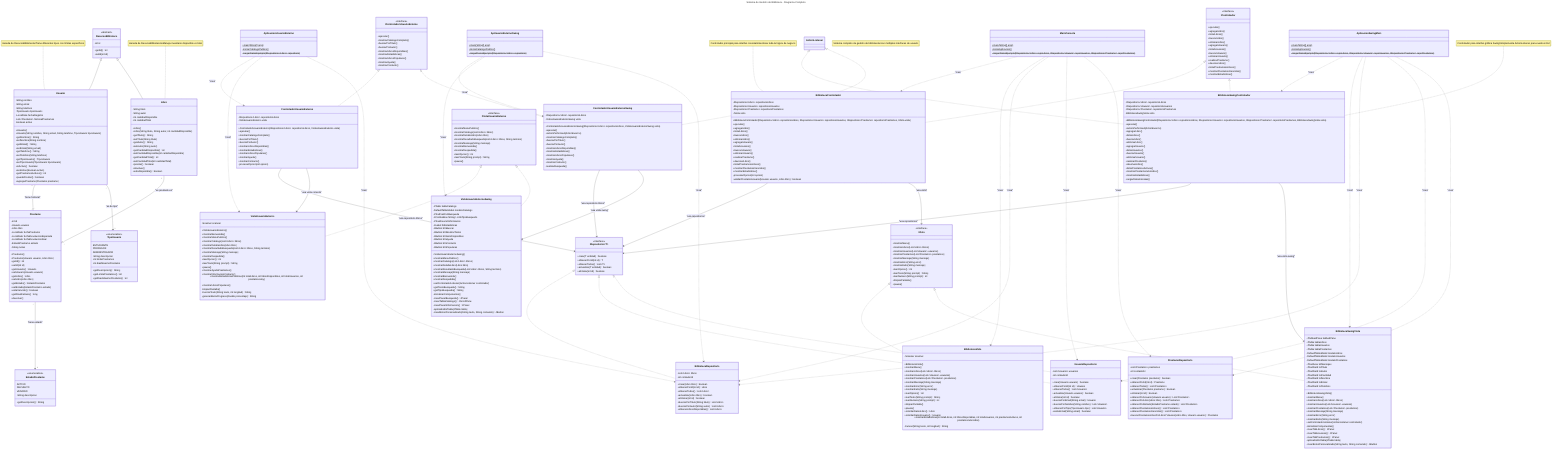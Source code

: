 ---
title: Sistema de Gestión de Biblioteca - Diagrama Completo
---
classDiagram
    %% ========================= MODELO =========================
    class RecursoBiblioteca {
        <<abstract>>
        -int id
        +getId() int
        +setId(int id)
    }
    
    class Usuario {
        -String nombre
        -String email
        -String telefono
        -TipoUsuario tipoUsuario
        -LocalDate fechaRegistro
        -List~Prestamo~ historialPrestamos
        -boolean activo
        +Usuario()
        +Usuario(String nombre, String email, String telefono, TipoUsuario tipoUsuario)
        +getNombre() String
        +setNombre(String nombre)
        +getEmail() String
        +setEmail(String email)
        +getTelefono() String
        +setTelefono(String telefono)
        +getTipoUsuario() TipoUsuario
        +setTipoUsuario(TipoUsuario tipoUsuario)
        +isActivo() boolean
        +setActivo(boolean activo)
        +getPrestamosActivos() int
        +puedePrestar() boolean
        +agregarPrestamo(Prestamo prestamo)
    }
    
    class Libro {
        -String titulo
        -String autor
        -int cantidadDisponible
        -int cantidadTotal
        +Libro()
        +Libro(String titulo, String autor, int cantidadDisponible)
        +getTitulo() String
        +setTitulo(String titulo)
        +getAutor() String
        +setAutor(String autor)
        +getCantidadDisponible() int
        +setCantidadDisponible(int cantidadDisponible)
        +getCantidadTotal() int
        +setCantidadTotal(int cantidadTotal)
        +prestar() boolean
        +devolver()
        +estaDisponible() boolean
    }
    
    class Prestamo {
        -int id
        -Usuario usuario
        -Libro libro
        -LocalDate fechaPrestamo
        -LocalDate fechaDevolucionEsperada
        -LocalDate fechaDevolucionReal
        -EstadoPrestamo estado
        -String notas
        +Prestamo()
        +Prestamo(Usuario usuario, Libro libro)
        +getId() int
        +setId(int id)
        +getUsuario() Usuario
        +setUsuario(Usuario usuario)
        +getLibro() Libro
        +setLibro(Libro libro)
        +getEstado() EstadoPrestamo
        +setEstado(EstadoPrestamo estado)
        +estaVencido() boolean
        +getDiasRetraso() long
        +devolver()
    }
    
    class TipoUsuario {
        <<enumeration>>
        ESTUDIANTE
        PROFESOR
        ADMINISTRADOR
        -String descripcion
        -int limitePrestamos
        -int diasMaximoPrestamo
        +getDescripcion() String
        +getLimitePrestamos() int
        +getDiasMaximoPrestamo() int
    }
    
    class EstadoPrestamo {
        <<enumeration>>
        ACTIVO
        DEVUELTO
        VENCIDO
        -String descripcion
        +getDescripcion() String
    }
    
    %% ========================= REPOSITORIOS =========================
    class IRepositorio~T~ {
        <<interface>>
        +crear(T entidad) boolean
        +obtenerPorId(int id) T
        +obtenerTodos() List~T~
        +actualizar(T entidad) boolean
        +eliminar(int id) boolean
    }
    
    class BibliotecaRepositorio {
        -List~Libro~ libros
        -int contadorId
        +crear(Libro libro) boolean
        +obtenerPorId(int id) Libro
        +obtenerTodos() List~Libro~
        +actualizar(Libro libro) boolean
        +eliminar(int id) boolean
        +buscarPorTitulo(String titulo) List~Libro~
        +buscarPorAutor(String autor) List~Libro~
        +obtenerLibrosDisponibles() List~Libro~
    }
    
    class UsuarioRepositorio {
        -List~Usuario~ usuarios
        -int contadorId
        +crear(Usuario usuario) boolean
        +obtenerPorId(int id) Usuario
        +obtenerTodos() List~Usuario~
        +actualizar(Usuario usuario) boolean
        +eliminar(int id) boolean
        +buscarPorEmail(String email) Usuario
        +buscarPorNombre(String nombre) List~Usuario~
        +obtenerPorTipo(TipoUsuario tipo) List~Usuario~
        -existeEmail(String email) boolean
    }
    
    class PrestamoRepositorio {
        -List~Prestamo~ prestamos
        -int contadorId
        +crear(Prestamo prestamo) boolean
        +obtenerPorId(int id) Prestamo
        +obtenerTodos() List~Prestamo~
        +actualizar(Prestamo prestamo) boolean
        +eliminar(int id) boolean
        +obtenerPorUsuario(Usuario usuario) List~Prestamo~
        +obtenerPorLibro(Libro libro) List~Prestamo~
        +obtenerPorEstado(EstadoPrestamo estado) List~Prestamo~
        +obtenerPrestamosActivos() List~Prestamo~
        +obtenerPrestamosVencidos() List~Prestamo~
        +buscarPrestamoActivoPorLibroYUsuario(Libro libro, Usuario usuario) Prestamo
    }
    
    %% ========================= CONTROLADORES =========================
    class IControlador {
        <<interface>>
        +ejecutar()
        +agregarLibro()
        +listarLibros()
        +buscarLibro()
        +eliminarLibro()
        +agregarUsuario()
        +listarUsuarios()
        +buscarUsuario()
        +eliminarUsuario()
        +realizarPrestamo()
        +devolverLibro()
        +listarPrestamosActivos()
        +mostrarPrestamosVencidos()
        +mostrarEstadisticas()
    }
    
    class IControladorUsuarioExterno {
        <<interface>>
        +ejecutar()
        +mostrarCatalogoCompleto()
        +buscarPorTitulo()
        +buscarPorAutor()
        +mostrarLibrosDisponibles()
        +mostrarEstadisticas()
        +mostrarLibrosPopulares()
        +mostrarAyuda()
        +mostrarContacto()
    }
    
    class BibliotecaControlador {
        -IRepositorio~Libro~ repositorioLibros
        -IRepositorio~Usuario~ repositorioUsuarios
        -IRepositorio~Prestamo~ repositorioPrestamos
        -IVista vista
        +BibliotecaControlador(IRepositorio~Libro~ repositorioLibros, IRepositorio~Usuario~ repositorioUsuarios, IRepositorio~Prestamo~ repositorioPrestamos, IVista vista)
        +ejecutar()
        +agregarLibro()
        +listarLibros()
        +buscarLibro()
        +eliminarLibro()
        +agregarUsuario()
        +listarUsuarios()
        +buscarUsuario()
        +eliminarUsuario()
        +realizarPrestamo()
        +devolverLibro()
        +listarPrestamosActivos()
        +mostrarPrestamosVencidos()
        +mostrarEstadisticas()
        -procesarOpcion(int opcion)
        -validarPrestamoUsuario(Usuario usuario, Libro libro) boolean
    }
    
    class BibliotecaSwingControlador {
        -IRepositorio~Libro~ repositorioLibros
        -IRepositorio~Usuario~ repositorioUsuarios
        -IRepositorio~Prestamo~ repositorioPrestamos
        -BibliotecaSwingVista vista
        +BibliotecaSwingControlador(IRepositorio~Libro~ repositorioLibros, IRepositorio~Usuario~ repositorioUsuarios, IRepositorio~Prestamo~ repositorioPrestamos, BibliotecaSwingVista vista)
        +ejecutar()
        +actionPerformed(ActionEvent e)
        +agregarLibro()
        +listarLibros()
        +buscarLibro()
        +eliminarLibro()
        +agregarUsuario()
        +listarUsuarios()
        +buscarUsuario()
        +eliminarUsuario()
        +realizarPrestamo()
        +devolverLibro()
        +listarPrestamosActivos()
        +mostrarPrestamosVencidos()
        +mostrarEstadisticas()
        -cargarDatosIniciales()
    }
    
    class ControladorUsuarioExterno {
        -IRepositorio~Libro~ repositorioLibros
        -VistaUsuarioExterno vista
        +ControladorUsuarioExterno(IRepositorio~Libro~ repositorioLibros, VistaUsuarioExterno vista)
        +ejecutar()
        +mostrarCatalogoCompleto()
        +buscarPorTitulo()
        +buscarPorAutor()
        +mostrarLibrosDisponibles()
        +mostrarEstadisticas()
        +mostrarLibrosPopulares()
        +mostrarAyuda()
        +mostrarContacto()
        -procesarOpcion(int opcion)
    }
    
    class ControladorUsuarioExternoSwing {
        -IRepositorio~Libro~ repositorioLibros
        -VistaUsuarioExternoSwing vista
        +ControladorUsuarioExternoSwing(IRepositorio~Libro~ repositorioLibros, VistaUsuarioExternoSwing vista)
        +ejecutar()
        +actionPerformed(ActionEvent e)
        +mostrarCatalogoCompleto()
        +buscarPorTitulo()
        +buscarPorAutor()
        +mostrarLibrosDisponibles()
        +mostrarEstadisticas()
        +mostrarLibrosPopulares()
        +mostrarAyuda()
        +mostrarContacto()
        -realizarBusqueda()
    }
    
    %% ========================= VISTAS =========================
    class IVista {
        <<interface>>
        +mostrarMenu()
        +mostrarLibros(List~Libro~ libros)
        +mostrarUsuarios(List~Usuario~ usuarios)
        +mostrarPrestamos(List~Prestamo~ prestamos)
        +mostrarMensaje(String mensaje)
        +mostrarError(String error)
        +mostrarExito(String mensaje)
        +leerOpcion() int
        +leerTexto(String prompt) String
        +leerNumero(String prompt) int
        +limpiarPantalla()
        +pausa()
    }
    
    class IVistaUsuarioExterno {
        <<interface>>
        +mostrarMenuPublico()
        +mostrarCatalogo(List~Libro~ libros)
        +mostrarDetalleLibro(Libro libro)
        +mostrarResultadoBusqueda(List~Libro~ libros, String termino)
        +mostrarMensaje(String mensaje)
        +mostrarBienvenida()
        +mostrarDespedida()
        +leerOpcion() int
        +leerTexto(String prompt) String
        +pausa()
    }
    
    class BibliotecaVista {
        -Scanner scanner
        +BibliotecaVista()
        +mostrarMenu()
        +mostrarLibros(List~Libro~ libros)
        +mostrarUsuarios(List~Usuario~ usuarios)
        +mostrarPrestamos(List~Prestamo~ prestamos)
        +mostrarMensaje(String mensaje)
        +mostrarError(String error)
        +mostrarExito(String mensaje)
        +leerOpcion() int
        +leerTexto(String prompt) String
        +leerNumero(String prompt) int
        +limpiarPantalla()
        +pausa()
        +solicitarDatosLibro() Libro
        +solicitarDatosUsuario() Usuario
        +mostrarEstadisticas(int totalLibros, int librosDisponibles, int totalUsuarios, int prestamosActivos, int prestamosVencidos)
        -truncar(String texto, int longitud) String
    }
    
    class BibliotecaSwingVista {
        -JTabbedPane tabbedPane
        -JTable tablaLibros
        -JTable tablaUsuarios
        -JTable tablaPrestamos
        -DefaultTableModel modeloLibros
        -DefaultTableModel modeloUsuarios
        -DefaultTableModel modeloPrestamos
        -JTextArea txtMensajes
        -JTextField txtTitulo
        -JTextField txtAutor
        -JTextField txtCantidad
        -JTextField txtNombre
        -JTextField txtEmail
        -JTextField txtTelefono
        +BibliotecaSwingVista()
        +mostrarMenu()
        +mostrarLibros(List~Libro~ libros)
        +mostrarUsuarios(List~Usuario~ usuarios)
        +mostrarPrestamos(List~Prestamo~ prestamos)
        +mostrarMensaje(String mensaje)
        +mostrarError(String error)
        +mostrarExito(String mensaje)
        +setControladorListener(ActionListener controlador)
        -inicializarComponentes()
        -crearTabLibros() JPanel
        -crearTabUsuarios() JPanel
        -crearTabPrestamos() JPanel
        -aplicarEstiloTabla(JTable tabla)
        -crearBotonPersonalizado(String texto, String comando) JButton
    }
    
    class VistaUsuarioExterno {
        -Scanner scanner
        +VistaUsuarioExterno()
        +mostrarBienvenida()
        +mostrarMenuPublico()
        +mostrarCatalogo(List~Libro~ libros)
        +mostrarDetalleLibro(Libro libro)
        +mostrarResultadoBusqueda(List~Libro~ libros, String termino)
        +mostrarMensaje(String mensaje)
        +mostrarDespedida()
        +leerOpcion() int
        +leerTexto(String prompt) String
        +pausa()
        +mostrarAyudaPrestamos()
        +mostrarInformacionContacto()
        +mostrarEstadisticasPublicas(int totalLibros, int librosDisponibles, int totalUsuarios, int prestamosHoy)
        +mostrarLibrosPopulares()
        -limpiarPantalla()
        -truncarTexto(String texto, int longitud) String
        -generarBarraProgreso(double porcentaje) String
    }
    
    class VistaUsuarioExternoSwing {
        -JTable tablaCatalogo
        -DefaultTableModel modeloCatalogo
        -JTextField txtBusqueda
        -JComboBox~String~ cmbTipoBusqueda
        -JTextArea txtInformacion
        -JLabel lblEstadisticas
        -JButton btnBuscar
        -JButton btnMostrarTodos
        -JButton btnSoloDisponibles
        -JButton btnAyuda
        -JButton btnContacto
        -JButton btnPopulares
        +VistaUsuarioExternoSwing()
        +mostrarMenuPublico()
        +mostrarCatalogo(List~Libro~ libros)
        +mostrarDetalleLibro(Libro libro)
        +mostrarResultadoBusqueda(List~Libro~ libros, String termino)
        +mostrarMensaje(String mensaje)
        +mostrarBienvenida()
        +mostrarDespedida()
        +setControladorListener(ActionListener controlador)
        +getTextoBusqueda() String
        +getTipoBusqueda() String
        -inicializarComponentes()
        -crearPanelBusqueda() JPanel
        -crearTablaCatalogo() JScrollPane
        -crearPanelInformacion() JPanel
        -aplicarEstiloTabla(JTable tabla)
        -crearBotonPersonalizado(String texto, String comando) JButton
    }
    
    %% ========================= APLICACIONES MAIN =========================
    class MainConsola {
        +main(String[] args)$
        -iniciarAplicacion()$
        -cargarDatosEjemplo(IRepositorio~Libro~ repoLibros, IRepositorio~Usuario~ repoUsuarios, IRepositorio~Prestamo~ repoPrestamos)$
    }
    
    class AplicacionSwingMain {
        +main(String[] args)$
        -iniciarAplicacion()$
        -cargarDatosEjemplo(IRepositorio~Libro~ repoLibros, IRepositorio~Usuario~ repoUsuarios, IRepositorio~Prestamo~ repoPrestamos)$
    }
    
    class ApUsuarioExternoSwing {
        +main(String[] args)$
        -iniciarCatalogoPublico()$
        -cargarDatosEjemplo(IRepositorio~Libro~ repositorio)$
    }
    
    class AplicacionUsuarioExterno {
        +main(String[] args)$
        -iniciarCatalogoPublico()$
        -cargarDatosEjemplo(IRepositorio~Libro~ repositorio)$
    }
    
    %% ========================= RELACIONES DE HERENCIA =========================
    RecursoBiblioteca <|-- Usuario
    RecursoBiblioteca <|-- Libro
    IControlador <|.. BibliotecaControlador
    IControlador <|.. BibliotecaSwingControlador
    IControladorUsuarioExterno <|.. ControladorUsuarioExterno
    IControladorUsuarioExterno <|.. ControladorUsuarioExternoSwing
    IVista <|.. BibliotecaVista
    IVista <|.. BibliotecaSwingVista
    IVistaUsuarioExterno <|.. VistaUsuarioExterno
    IVistaUsuarioExterno <|.. VistaUsuarioExternoSwing
    IRepositorio <|.. BibliotecaRepositorio
    IRepositorio <|.. UsuarioRepositorio
    IRepositorio <|.. PrestamoRepositorio
    ActionListener <|.. BibliotecaSwingControlador
    ActionListener <|.. ControladorUsuarioExternoSwing
    
    %% ========================= RELACIONES DE COMPOSICIÓN Y AGREGACIÓN =========================
    Usuario "1" --o "*" Prestamo : "tiene historial"
    Libro "1" --o "*" Prestamo : "es prestado en"
    Usuario "*" --> "1" TipoUsuario : "es de tipo"
    Prestamo "*" --> "1" EstadoPrestamo : "tiene estado"
    
    %% ========================= RELACIONES DE USO - CONTROLADORES =========================
    BibliotecaControlador --> IRepositorio : "usa repositorios"
    BibliotecaControlador --> IVista : "usa vista"
    BibliotecaSwingControlador --> IRepositorio : "usa repositorios"
    BibliotecaSwingControlador --> BibliotecaSwingVista : "usa vista swing"
    ControladorUsuarioExterno --> IRepositorio : "usa repositorio libros"
    ControladorUsuarioExterno --> VistaUsuarioExterno : "usa vista consola"
    ControladorUsuarioExternoSwing --> IRepositorio : "usa repositorio libros"
    ControladorUsuarioExternoSwing --> VistaUsuarioExternoSwing : "usa vista swing"
    
    %% ========================= RELACIONES DE USO - APLICACIONES MAIN =========================
    MainConsola ..> BibliotecaControlador : "crea"
    MainConsola ..> BibliotecaVista : "crea"
    MainConsola ..> BibliotecaRepositorio : "crea"
    MainConsola ..> UsuarioRepositorio : "crea"
    MainConsola ..> PrestamoRepositorio : "crea"
    
    AplicacionSwingMain ..> BibliotecaSwingControlador : "crea"
    AplicacionSwingMain ..> BibliotecaSwingVista : "crea"
    AplicacionSwingMain ..> BibliotecaRepositorio : "crea"
    AplicacionSwingMain ..> UsuarioRepositorio : "crea"
    AplicacionSwingMain ..> PrestamoRepositorio : "crea"
    
    ApUsuarioExternoSwing ..> ControladorUsuarioExternoSwing : "crea"
    ApUsuarioExternoSwing ..> VistaUsuarioExternoSwing : "crea"
    ApUsuarioExternoSwing ..> BibliotecaRepositorio : "crea"
    
    AplicacionUsuarioExterno ..> ControladorUsuarioExterno : "crea"
    AplicacionUsuarioExterno ..> VistaUsuarioExterno : "crea"
    AplicacionUsuarioExterno ..> BibliotecaRepositorio : "crea"
    
    %% ========================= NOTAS EXPLICATIVAS =========================
    note "Sistema completo de gestión de biblioteca\ncon múltiples interfaces de usuario"
    note for Usuario "Hereda de RecursoBiblioteca\nTiene diferentes tipos con límites específicos"
    note for Libro "Hereda de RecursoBiblioteca\nManeja inventario disponible vs total"
    note for BibliotecaControlador "Controlador principal para interfaz consola\nGestiona toda la lógica de negocio"
    note for BibliotecaSwingControlador "Controlador para interfaz gráfica Swing\nImplementa ActionListener para eventos GUI"